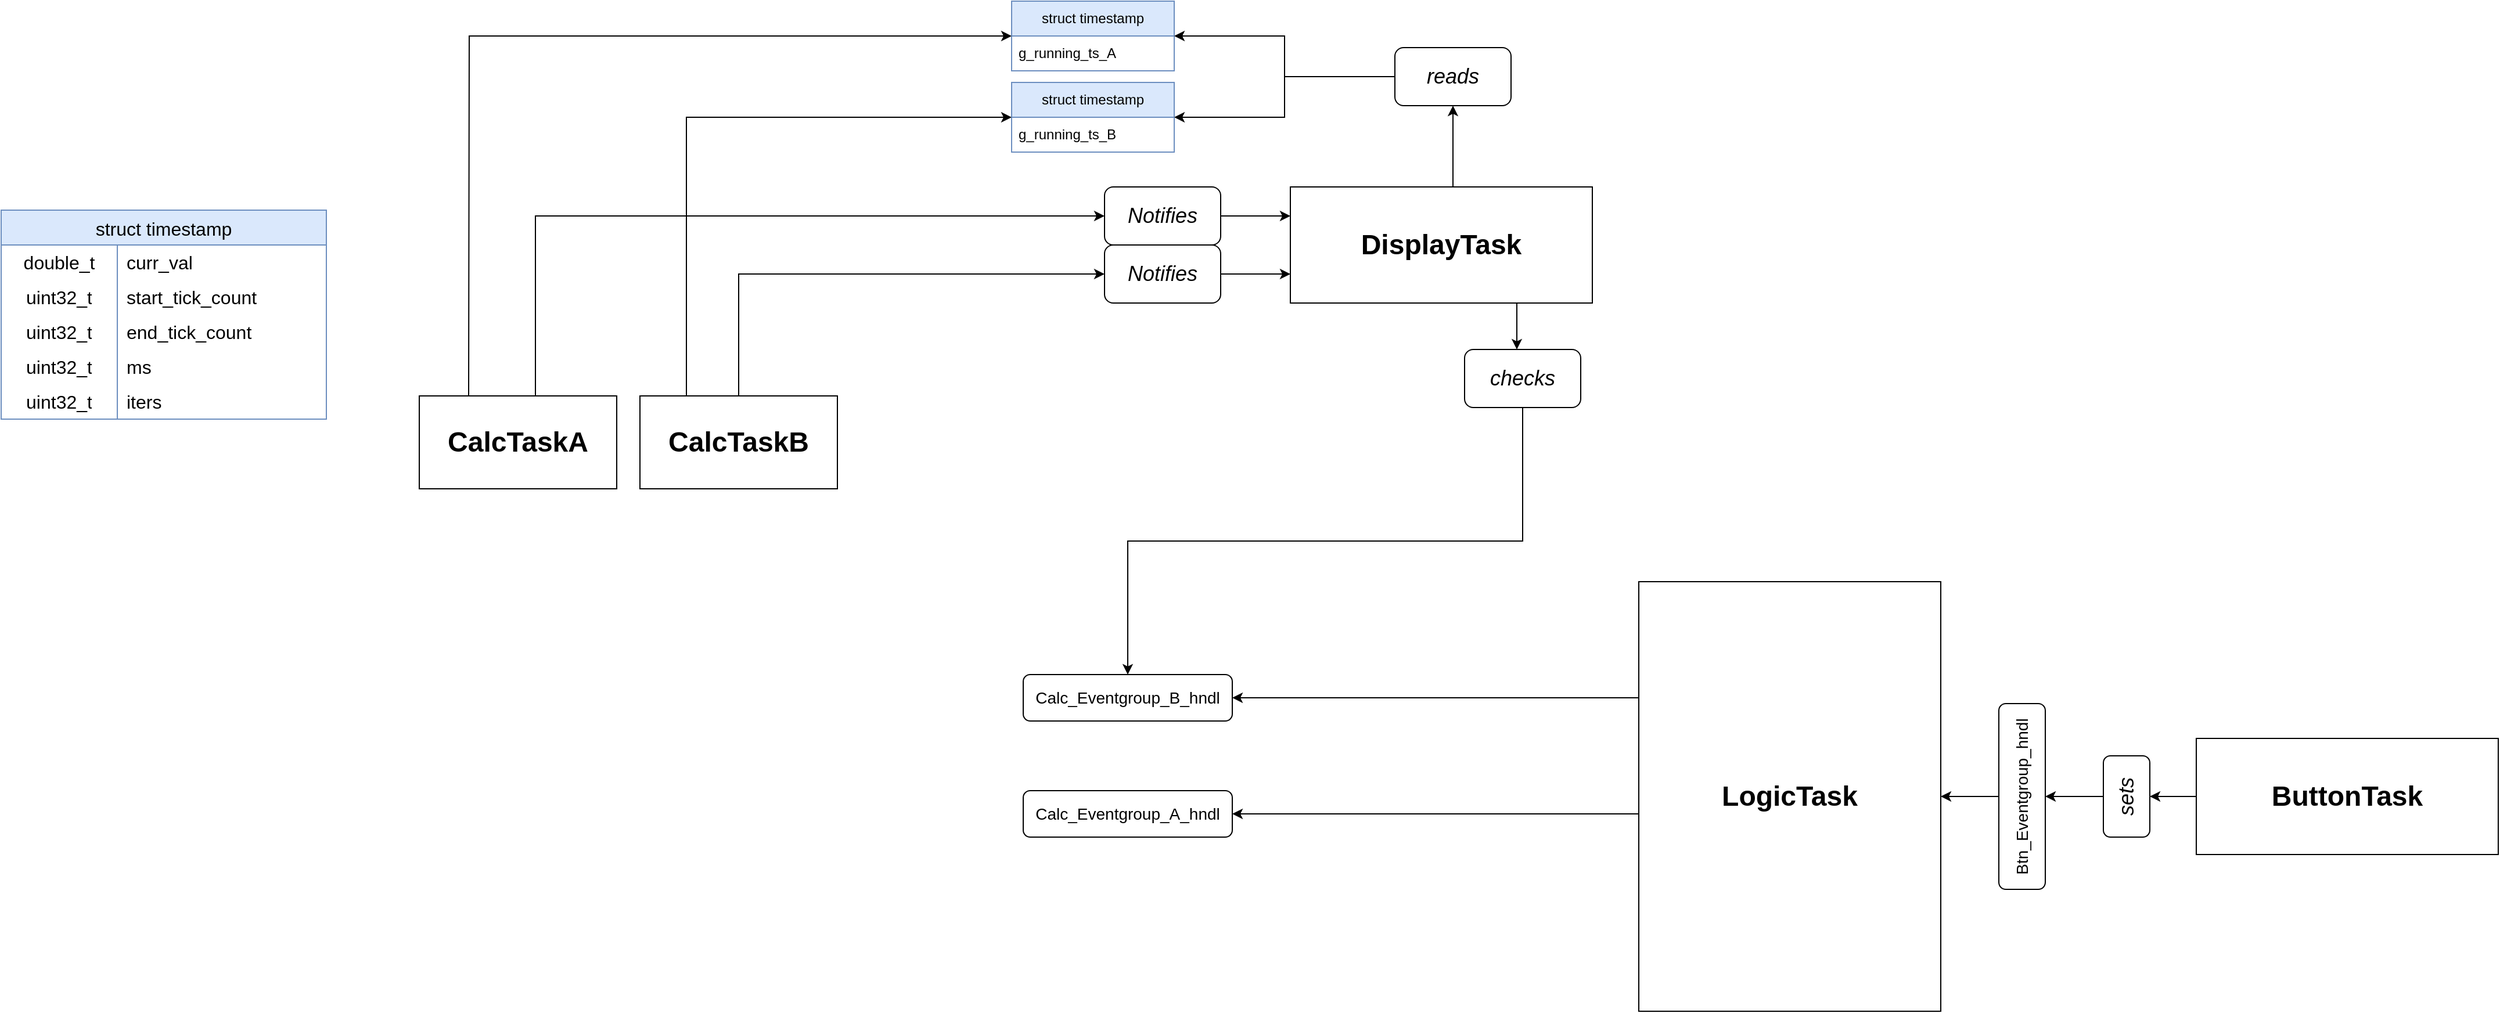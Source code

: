 <mxfile version="24.7.16">
  <diagram name="Page-1" id="un9A2p85PjugNB1o0ie8">
    <mxGraphModel dx="3352" dy="2536" grid="1" gridSize="10" guides="1" tooltips="1" connect="1" arrows="1" fold="1" page="1" pageScale="1" pageWidth="850" pageHeight="1100" math="0" shadow="0">
      <root>
        <mxCell id="0" />
        <mxCell id="1" parent="0" />
        <mxCell id="_D26Zv26igtGGx_pEVoI-3" value="LogicTask" style="rounded=0;whiteSpace=wrap;html=1;fontStyle=1;fontSize=24;" vertex="1" parent="1">
          <mxGeometry x="780" y="360" width="260" height="370" as="geometry" />
        </mxCell>
        <mxCell id="_D26Zv26igtGGx_pEVoI-8" value="DisplayTask" style="rounded=0;whiteSpace=wrap;html=1;fontStyle=1;fontSize=24;" vertex="1" parent="1">
          <mxGeometry x="480" y="20" width="260" height="100" as="geometry" />
        </mxCell>
        <mxCell id="_D26Zv26igtGGx_pEVoI-9" value="ButtonTask" style="rounded=0;whiteSpace=wrap;html=1;fontStyle=1;fontSize=24;" vertex="1" parent="1">
          <mxGeometry x="1260" y="495" width="260" height="100" as="geometry" />
        </mxCell>
        <mxCell id="_D26Zv26igtGGx_pEVoI-14" style="edgeStyle=elbowEdgeStyle;rounded=0;orthogonalLoop=1;jettySize=auto;html=1;entryX=0;entryY=0.5;entryDx=0;entryDy=0;" edge="1" parent="1" source="_D26Zv26igtGGx_pEVoI-10" target="_D26Zv26igtGGx_pEVoI-12">
          <mxGeometry relative="1" as="geometry">
            <mxPoint x="240" y="30" as="targetPoint" />
            <Array as="points">
              <mxPoint x="-170" y="150" />
            </Array>
          </mxGeometry>
        </mxCell>
        <mxCell id="_D26Zv26igtGGx_pEVoI-10" value="CalcTaskA" style="rounded=0;whiteSpace=wrap;html=1;fontStyle=1;fontSize=24;" vertex="1" parent="1">
          <mxGeometry x="-270" y="200" width="170" height="80" as="geometry" />
        </mxCell>
        <mxCell id="_D26Zv26igtGGx_pEVoI-12" value="Notifies" style="rounded=1;whiteSpace=wrap;html=1;fontStyle=2;fontSize=18;glass=0;" vertex="1" parent="1">
          <mxGeometry x="320" y="20" width="100" height="50" as="geometry" />
        </mxCell>
        <mxCell id="_D26Zv26igtGGx_pEVoI-13" value="CalcTaskB" style="rounded=0;whiteSpace=wrap;html=1;fontStyle=1;fontSize=24;" vertex="1" parent="1">
          <mxGeometry x="-80" y="200" width="170" height="80" as="geometry" />
        </mxCell>
        <mxCell id="_D26Zv26igtGGx_pEVoI-16" value="Notifies" style="rounded=1;whiteSpace=wrap;html=1;fontStyle=2;fontSize=18;glass=0;" vertex="1" parent="1">
          <mxGeometry x="320" y="70" width="100" height="50" as="geometry" />
        </mxCell>
        <mxCell id="_D26Zv26igtGGx_pEVoI-17" style="edgeStyle=elbowEdgeStyle;rounded=0;orthogonalLoop=1;jettySize=auto;html=1;entryX=0;entryY=0.5;entryDx=0;entryDy=0;exitX=0.5;exitY=0;exitDx=0;exitDy=0;" edge="1" parent="1" source="_D26Zv26igtGGx_pEVoI-13" target="_D26Zv26igtGGx_pEVoI-16">
          <mxGeometry relative="1" as="geometry">
            <mxPoint x="-160" y="210" as="sourcePoint" />
            <mxPoint x="330" y="55" as="targetPoint" />
            <Array as="points">
              <mxPoint x="5" y="140" />
            </Array>
          </mxGeometry>
        </mxCell>
        <mxCell id="_D26Zv26igtGGx_pEVoI-19" value="&lt;div style=&quot;font-size: 14px; line-height: 19px; white-space: pre;&quot;&gt;&lt;div&gt;&lt;span style=&quot;&quot;&gt;Btn_Eventgroup_hndl&lt;/span&gt;&lt;/div&gt;&lt;/div&gt;" style="rounded=1;whiteSpace=wrap;html=1;fontStyle=0;fontSize=18;glass=0;fontColor=default;labelBackgroundColor=default;fontFamily=Helvetica;textDirection=ltr;horizontal=0;" vertex="1" parent="1">
          <mxGeometry x="1090" y="465" width="40" height="160" as="geometry" />
        </mxCell>
        <mxCell id="_D26Zv26igtGGx_pEVoI-20" value="&lt;div style=&quot;font-size: 14px; line-height: 19px; white-space: pre;&quot;&gt;&lt;div&gt;&lt;span style=&quot;&quot;&gt;Calc_Eventgroup_A_hndl&lt;/span&gt;&lt;/div&gt;&lt;/div&gt;" style="rounded=1;whiteSpace=wrap;html=1;fontStyle=0;fontSize=18;glass=0;fontColor=default;labelBackgroundColor=default;fontFamily=Helvetica;textDirection=ltr;horizontal=1;" vertex="1" parent="1">
          <mxGeometry x="250" y="540" width="180" height="40" as="geometry" />
        </mxCell>
        <mxCell id="_D26Zv26igtGGx_pEVoI-21" value="&lt;div style=&quot;font-size: 14px; line-height: 19px; white-space: pre;&quot;&gt;&lt;div&gt;&lt;span style=&quot;&quot;&gt;Calc_Eventgroup_B_hndl&lt;/span&gt;&lt;/div&gt;&lt;/div&gt;" style="rounded=1;whiteSpace=wrap;html=1;fontStyle=0;fontSize=18;glass=0;fontColor=default;labelBackgroundColor=default;fontFamily=Helvetica;textDirection=ltr;horizontal=1;" vertex="1" parent="1">
          <mxGeometry x="250" y="440" width="180" height="40" as="geometry" />
        </mxCell>
        <mxCell id="_D26Zv26igtGGx_pEVoI-22" style="edgeStyle=elbowEdgeStyle;rounded=0;orthogonalLoop=1;jettySize=auto;html=1;exitX=1;exitY=0.5;exitDx=0;exitDy=0;elbow=vertical;" edge="1" parent="1" source="_D26Zv26igtGGx_pEVoI-12" target="_D26Zv26igtGGx_pEVoI-8">
          <mxGeometry relative="1" as="geometry">
            <mxPoint x="225" y="265" as="sourcePoint" />
            <mxPoint x="550" y="170" as="targetPoint" />
          </mxGeometry>
        </mxCell>
        <mxCell id="_D26Zv26igtGGx_pEVoI-23" style="edgeStyle=elbowEdgeStyle;rounded=0;orthogonalLoop=1;jettySize=auto;html=1;exitX=1;exitY=0.5;exitDx=0;exitDy=0;elbow=vertical;" edge="1" parent="1" source="_D26Zv26igtGGx_pEVoI-16" target="_D26Zv26igtGGx_pEVoI-8">
          <mxGeometry relative="1" as="geometry">
            <mxPoint x="430" y="55" as="sourcePoint" />
            <mxPoint x="490" y="55" as="targetPoint" />
          </mxGeometry>
        </mxCell>
        <mxCell id="_D26Zv26igtGGx_pEVoI-25" style="edgeStyle=elbowEdgeStyle;rounded=0;orthogonalLoop=1;jettySize=auto;html=1;elbow=vertical;" edge="1" parent="1" source="_D26Zv26igtGGx_pEVoI-19" target="_D26Zv26igtGGx_pEVoI-3">
          <mxGeometry relative="1" as="geometry">
            <mxPoint x="1020" y="550.26" as="sourcePoint" />
            <mxPoint x="980" y="550.26" as="targetPoint" />
          </mxGeometry>
        </mxCell>
        <mxCell id="_D26Zv26igtGGx_pEVoI-26" style="edgeStyle=elbowEdgeStyle;rounded=0;orthogonalLoop=1;jettySize=auto;html=1;elbow=vertical;" edge="1" parent="1" source="_D26Zv26igtGGx_pEVoI-3" target="_D26Zv26igtGGx_pEVoI-21">
          <mxGeometry relative="1" as="geometry">
            <mxPoint x="840" y="449.83" as="sourcePoint" />
            <mxPoint x="790" y="449.83" as="targetPoint" />
          </mxGeometry>
        </mxCell>
        <mxCell id="_D26Zv26igtGGx_pEVoI-27" style="edgeStyle=elbowEdgeStyle;rounded=0;orthogonalLoop=1;jettySize=auto;html=1;elbow=vertical;" edge="1" parent="1" source="_D26Zv26igtGGx_pEVoI-3" target="_D26Zv26igtGGx_pEVoI-20">
          <mxGeometry relative="1" as="geometry">
            <mxPoint x="770" y="580.04" as="sourcePoint" />
            <mxPoint x="630" y="580.04" as="targetPoint" />
          </mxGeometry>
        </mxCell>
        <mxCell id="_D26Zv26igtGGx_pEVoI-28" value="struct timestamp" style="shape=table;startSize=30;container=1;collapsible=0;childLayout=tableLayout;fixedRows=1;rowLines=0;fontStyle=0;strokeColor=#6c8ebf;fontSize=16;fillColor=#dae8fc;" vertex="1" parent="1">
          <mxGeometry x="-630" y="40" width="280" height="180" as="geometry" />
        </mxCell>
        <mxCell id="_D26Zv26igtGGx_pEVoI-29" value="" style="shape=tableRow;horizontal=0;startSize=0;swimlaneHead=0;swimlaneBody=0;top=0;left=0;bottom=0;right=0;collapsible=0;dropTarget=0;fillColor=none;points=[[0,0.5],[1,0.5]];portConstraint=eastwest;strokeColor=inherit;fontSize=16;" vertex="1" parent="_D26Zv26igtGGx_pEVoI-28">
          <mxGeometry y="30" width="280" height="30" as="geometry" />
        </mxCell>
        <mxCell id="_D26Zv26igtGGx_pEVoI-30" value="double_t" style="shape=partialRectangle;html=1;whiteSpace=wrap;connectable=0;fillColor=none;top=0;left=0;bottom=0;right=0;overflow=hidden;pointerEvents=1;strokeColor=inherit;fontSize=16;" vertex="1" parent="_D26Zv26igtGGx_pEVoI-29">
          <mxGeometry width="100" height="30" as="geometry">
            <mxRectangle width="100" height="30" as="alternateBounds" />
          </mxGeometry>
        </mxCell>
        <mxCell id="_D26Zv26igtGGx_pEVoI-31" value="curr_val" style="shape=partialRectangle;html=1;whiteSpace=wrap;connectable=0;fillColor=none;top=0;left=0;bottom=0;right=0;align=left;spacingLeft=6;overflow=hidden;strokeColor=inherit;fontSize=16;" vertex="1" parent="_D26Zv26igtGGx_pEVoI-29">
          <mxGeometry x="100" width="180" height="30" as="geometry">
            <mxRectangle width="180" height="30" as="alternateBounds" />
          </mxGeometry>
        </mxCell>
        <mxCell id="_D26Zv26igtGGx_pEVoI-32" value="" style="shape=tableRow;horizontal=0;startSize=0;swimlaneHead=0;swimlaneBody=0;top=0;left=0;bottom=0;right=0;collapsible=0;dropTarget=0;fillColor=none;points=[[0,0.5],[1,0.5]];portConstraint=eastwest;strokeColor=inherit;fontSize=16;" vertex="1" parent="_D26Zv26igtGGx_pEVoI-28">
          <mxGeometry y="60" width="280" height="30" as="geometry" />
        </mxCell>
        <mxCell id="_D26Zv26igtGGx_pEVoI-33" value="uint32_t" style="shape=partialRectangle;html=1;whiteSpace=wrap;connectable=0;fillColor=none;top=0;left=0;bottom=0;right=0;overflow=hidden;strokeColor=inherit;fontSize=16;" vertex="1" parent="_D26Zv26igtGGx_pEVoI-32">
          <mxGeometry width="100" height="30" as="geometry">
            <mxRectangle width="100" height="30" as="alternateBounds" />
          </mxGeometry>
        </mxCell>
        <mxCell id="_D26Zv26igtGGx_pEVoI-34" value="start_tick_count" style="shape=partialRectangle;html=1;whiteSpace=wrap;connectable=0;fillColor=none;top=0;left=0;bottom=0;right=0;align=left;spacingLeft=6;overflow=hidden;strokeColor=inherit;fontSize=16;" vertex="1" parent="_D26Zv26igtGGx_pEVoI-32">
          <mxGeometry x="100" width="180" height="30" as="geometry">
            <mxRectangle width="180" height="30" as="alternateBounds" />
          </mxGeometry>
        </mxCell>
        <mxCell id="_D26Zv26igtGGx_pEVoI-35" value="" style="shape=tableRow;horizontal=0;startSize=0;swimlaneHead=0;swimlaneBody=0;top=0;left=0;bottom=0;right=0;collapsible=0;dropTarget=0;fillColor=none;points=[[0,0.5],[1,0.5]];portConstraint=eastwest;strokeColor=inherit;fontSize=16;" vertex="1" parent="_D26Zv26igtGGx_pEVoI-28">
          <mxGeometry y="90" width="280" height="30" as="geometry" />
        </mxCell>
        <mxCell id="_D26Zv26igtGGx_pEVoI-36" value="uint32_t" style="shape=partialRectangle;html=1;whiteSpace=wrap;connectable=0;fillColor=none;top=0;left=0;bottom=0;right=0;overflow=hidden;strokeColor=inherit;fontSize=16;" vertex="1" parent="_D26Zv26igtGGx_pEVoI-35">
          <mxGeometry width="100" height="30" as="geometry">
            <mxRectangle width="100" height="30" as="alternateBounds" />
          </mxGeometry>
        </mxCell>
        <mxCell id="_D26Zv26igtGGx_pEVoI-37" value="end_tick_count" style="shape=partialRectangle;html=1;whiteSpace=wrap;connectable=0;fillColor=none;top=0;left=0;bottom=0;right=0;align=left;spacingLeft=6;overflow=hidden;strokeColor=inherit;fontSize=16;" vertex="1" parent="_D26Zv26igtGGx_pEVoI-35">
          <mxGeometry x="100" width="180" height="30" as="geometry">
            <mxRectangle width="180" height="30" as="alternateBounds" />
          </mxGeometry>
        </mxCell>
        <mxCell id="_D26Zv26igtGGx_pEVoI-38" style="shape=tableRow;horizontal=0;startSize=0;swimlaneHead=0;swimlaneBody=0;top=0;left=0;bottom=0;right=0;collapsible=0;dropTarget=0;fillColor=none;points=[[0,0.5],[1,0.5]];portConstraint=eastwest;strokeColor=inherit;fontSize=16;" vertex="1" parent="_D26Zv26igtGGx_pEVoI-28">
          <mxGeometry y="120" width="280" height="30" as="geometry" />
        </mxCell>
        <mxCell id="_D26Zv26igtGGx_pEVoI-39" value="uint32_t" style="shape=partialRectangle;html=1;whiteSpace=wrap;connectable=0;fillColor=none;top=0;left=0;bottom=0;right=0;overflow=hidden;strokeColor=inherit;fontSize=16;" vertex="1" parent="_D26Zv26igtGGx_pEVoI-38">
          <mxGeometry width="100" height="30" as="geometry">
            <mxRectangle width="100" height="30" as="alternateBounds" />
          </mxGeometry>
        </mxCell>
        <mxCell id="_D26Zv26igtGGx_pEVoI-40" value="ms" style="shape=partialRectangle;html=1;whiteSpace=wrap;connectable=0;fillColor=none;top=0;left=0;bottom=0;right=0;align=left;spacingLeft=6;overflow=hidden;strokeColor=inherit;fontSize=16;" vertex="1" parent="_D26Zv26igtGGx_pEVoI-38">
          <mxGeometry x="100" width="180" height="30" as="geometry">
            <mxRectangle width="180" height="30" as="alternateBounds" />
          </mxGeometry>
        </mxCell>
        <mxCell id="_D26Zv26igtGGx_pEVoI-44" style="shape=tableRow;horizontal=0;startSize=0;swimlaneHead=0;swimlaneBody=0;top=0;left=0;bottom=0;right=0;collapsible=0;dropTarget=0;fillColor=none;points=[[0,0.5],[1,0.5]];portConstraint=eastwest;strokeColor=inherit;fontSize=16;" vertex="1" parent="_D26Zv26igtGGx_pEVoI-28">
          <mxGeometry y="150" width="280" height="30" as="geometry" />
        </mxCell>
        <mxCell id="_D26Zv26igtGGx_pEVoI-45" value="uint32_t" style="shape=partialRectangle;html=1;whiteSpace=wrap;connectable=0;fillColor=none;top=0;left=0;bottom=0;right=0;overflow=hidden;strokeColor=inherit;fontSize=16;" vertex="1" parent="_D26Zv26igtGGx_pEVoI-44">
          <mxGeometry width="100" height="30" as="geometry">
            <mxRectangle width="100" height="30" as="alternateBounds" />
          </mxGeometry>
        </mxCell>
        <mxCell id="_D26Zv26igtGGx_pEVoI-46" value="iters" style="shape=partialRectangle;html=1;whiteSpace=wrap;connectable=0;fillColor=none;top=0;left=0;bottom=0;right=0;align=left;spacingLeft=6;overflow=hidden;strokeColor=inherit;fontSize=16;" vertex="1" parent="_D26Zv26igtGGx_pEVoI-44">
          <mxGeometry x="100" width="180" height="30" as="geometry">
            <mxRectangle width="180" height="30" as="alternateBounds" />
          </mxGeometry>
        </mxCell>
        <mxCell id="_D26Zv26igtGGx_pEVoI-49" value="struct timestamp" style="swimlane;fontStyle=0;childLayout=stackLayout;horizontal=1;startSize=30;horizontalStack=0;resizeParent=1;resizeParentMax=0;resizeLast=0;collapsible=1;marginBottom=0;whiteSpace=wrap;html=1;fillColor=#dae8fc;strokeColor=#6c8ebf;" vertex="1" parent="1">
          <mxGeometry x="240" y="-140" width="140" height="60" as="geometry" />
        </mxCell>
        <mxCell id="_D26Zv26igtGGx_pEVoI-50" value="g_running_ts_A" style="text;strokeColor=none;fillColor=none;align=left;verticalAlign=middle;spacingLeft=4;spacingRight=4;overflow=hidden;points=[[0,0.5],[1,0.5]];portConstraint=eastwest;rotatable=0;whiteSpace=wrap;html=1;" vertex="1" parent="_D26Zv26igtGGx_pEVoI-49">
          <mxGeometry y="30" width="140" height="30" as="geometry" />
        </mxCell>
        <mxCell id="_D26Zv26igtGGx_pEVoI-53" value="struct timestamp" style="swimlane;fontStyle=0;childLayout=stackLayout;horizontal=1;startSize=30;horizontalStack=0;resizeParent=1;resizeParentMax=0;resizeLast=0;collapsible=1;marginBottom=0;whiteSpace=wrap;html=1;fillColor=#dae8fc;strokeColor=#6c8ebf;" vertex="1" parent="1">
          <mxGeometry x="240" y="-70" width="140" height="60" as="geometry" />
        </mxCell>
        <mxCell id="_D26Zv26igtGGx_pEVoI-54" value="g_running_ts_B" style="text;strokeColor=none;fillColor=none;align=left;verticalAlign=middle;spacingLeft=4;spacingRight=4;overflow=hidden;points=[[0,0.5],[1,0.5]];portConstraint=eastwest;rotatable=0;whiteSpace=wrap;html=1;" vertex="1" parent="_D26Zv26igtGGx_pEVoI-53">
          <mxGeometry y="30" width="140" height="30" as="geometry" />
        </mxCell>
        <mxCell id="_D26Zv26igtGGx_pEVoI-60" style="edgeStyle=elbowEdgeStyle;rounded=0;orthogonalLoop=1;jettySize=auto;elbow=vertical;html=1;" edge="1" parent="1" source="_D26Zv26igtGGx_pEVoI-55" target="_D26Zv26igtGGx_pEVoI-21">
          <mxGeometry relative="1" as="geometry">
            <mxPoint x="560" y="390" as="targetPoint" />
          </mxGeometry>
        </mxCell>
        <mxCell id="_D26Zv26igtGGx_pEVoI-55" value="checks" style="rounded=1;whiteSpace=wrap;html=1;fontStyle=2;fontSize=18;glass=0;" vertex="1" parent="1">
          <mxGeometry x="630" y="160" width="100" height="50" as="geometry" />
        </mxCell>
        <mxCell id="_D26Zv26igtGGx_pEVoI-57" style="edgeStyle=elbowEdgeStyle;rounded=0;orthogonalLoop=1;jettySize=auto;html=1;" edge="1" parent="1" source="_D26Zv26igtGGx_pEVoI-8" target="_D26Zv26igtGGx_pEVoI-63">
          <mxGeometry relative="1" as="geometry">
            <mxPoint x="670" y="320" as="sourcePoint" />
            <mxPoint x="550.259" y="160.0" as="targetPoint" />
          </mxGeometry>
        </mxCell>
        <mxCell id="_D26Zv26igtGGx_pEVoI-58" style="edgeStyle=elbowEdgeStyle;rounded=0;orthogonalLoop=1;jettySize=auto;html=1;exitX=0.75;exitY=1;exitDx=0;exitDy=0;" edge="1" parent="1" source="_D26Zv26igtGGx_pEVoI-8" target="_D26Zv26igtGGx_pEVoI-55">
          <mxGeometry relative="1" as="geometry">
            <mxPoint x="560" y="130" as="sourcePoint" />
            <mxPoint x="560" y="170" as="targetPoint" />
            <Array as="points" />
          </mxGeometry>
        </mxCell>
        <mxCell id="_D26Zv26igtGGx_pEVoI-61" style="edgeStyle=elbowEdgeStyle;rounded=0;orthogonalLoop=1;jettySize=auto;html=1;exitX=0.25;exitY=0;exitDx=0;exitDy=0;" edge="1" parent="1" source="_D26Zv26igtGGx_pEVoI-10" target="_D26Zv26igtGGx_pEVoI-49">
          <mxGeometry relative="1" as="geometry">
            <mxPoint x="-270" as="sourcePoint" />
            <mxPoint x="220" y="-155" as="targetPoint" />
            <Array as="points">
              <mxPoint x="-227" y="70" />
            </Array>
          </mxGeometry>
        </mxCell>
        <mxCell id="_D26Zv26igtGGx_pEVoI-62" style="edgeStyle=elbowEdgeStyle;rounded=0;orthogonalLoop=1;jettySize=auto;html=1;exitX=0.25;exitY=0;exitDx=0;exitDy=0;" edge="1" parent="1" source="_D26Zv26igtGGx_pEVoI-13" target="_D26Zv26igtGGx_pEVoI-53">
          <mxGeometry relative="1" as="geometry">
            <mxPoint x="-217" y="210" as="sourcePoint" />
            <mxPoint x="250" y="-100" as="targetPoint" />
            <Array as="points">
              <mxPoint x="-40" y="80" />
            </Array>
          </mxGeometry>
        </mxCell>
        <mxCell id="_D26Zv26igtGGx_pEVoI-63" value="reads" style="rounded=1;whiteSpace=wrap;html=1;fontStyle=2;fontSize=18;glass=0;" vertex="1" parent="1">
          <mxGeometry x="570" y="-100" width="100" height="50" as="geometry" />
        </mxCell>
        <mxCell id="_D26Zv26igtGGx_pEVoI-64" style="edgeStyle=elbowEdgeStyle;rounded=0;orthogonalLoop=1;jettySize=auto;html=1;" edge="1" parent="1" source="_D26Zv26igtGGx_pEVoI-63" target="_D26Zv26igtGGx_pEVoI-49">
          <mxGeometry relative="1" as="geometry">
            <mxPoint x="550" y="30" as="sourcePoint" />
            <mxPoint x="550" y="-30" as="targetPoint" />
          </mxGeometry>
        </mxCell>
        <mxCell id="_D26Zv26igtGGx_pEVoI-65" style="edgeStyle=elbowEdgeStyle;rounded=0;orthogonalLoop=1;jettySize=auto;html=1;" edge="1" parent="1" source="_D26Zv26igtGGx_pEVoI-63" target="_D26Zv26igtGGx_pEVoI-53">
          <mxGeometry relative="1" as="geometry">
            <mxPoint x="580" y="-55" as="sourcePoint" />
            <mxPoint x="390" y="-100" as="targetPoint" />
          </mxGeometry>
        </mxCell>
        <mxCell id="_D26Zv26igtGGx_pEVoI-66" value="sets" style="rounded=1;whiteSpace=wrap;html=1;fontStyle=2;fontSize=18;glass=0;horizontal=0;" vertex="1" parent="1">
          <mxGeometry x="1180" y="510" width="40" height="70" as="geometry" />
        </mxCell>
        <mxCell id="_D26Zv26igtGGx_pEVoI-67" style="edgeStyle=elbowEdgeStyle;rounded=0;orthogonalLoop=1;jettySize=auto;html=1;elbow=vertical;exitX=0;exitY=0.5;exitDx=0;exitDy=0;" edge="1" parent="1" source="_D26Zv26igtGGx_pEVoI-9" target="_D26Zv26igtGGx_pEVoI-66">
          <mxGeometry relative="1" as="geometry">
            <mxPoint x="1250" y="625" as="sourcePoint" />
            <mxPoint x="1200" y="625" as="targetPoint" />
          </mxGeometry>
        </mxCell>
        <mxCell id="_D26Zv26igtGGx_pEVoI-68" style="edgeStyle=elbowEdgeStyle;rounded=0;orthogonalLoop=1;jettySize=auto;html=1;elbow=vertical;" edge="1" parent="1" source="_D26Zv26igtGGx_pEVoI-66" target="_D26Zv26igtGGx_pEVoI-19">
          <mxGeometry relative="1" as="geometry">
            <mxPoint x="1200" y="620" as="sourcePoint" />
            <mxPoint x="1130" y="620" as="targetPoint" />
          </mxGeometry>
        </mxCell>
      </root>
    </mxGraphModel>
  </diagram>
</mxfile>
